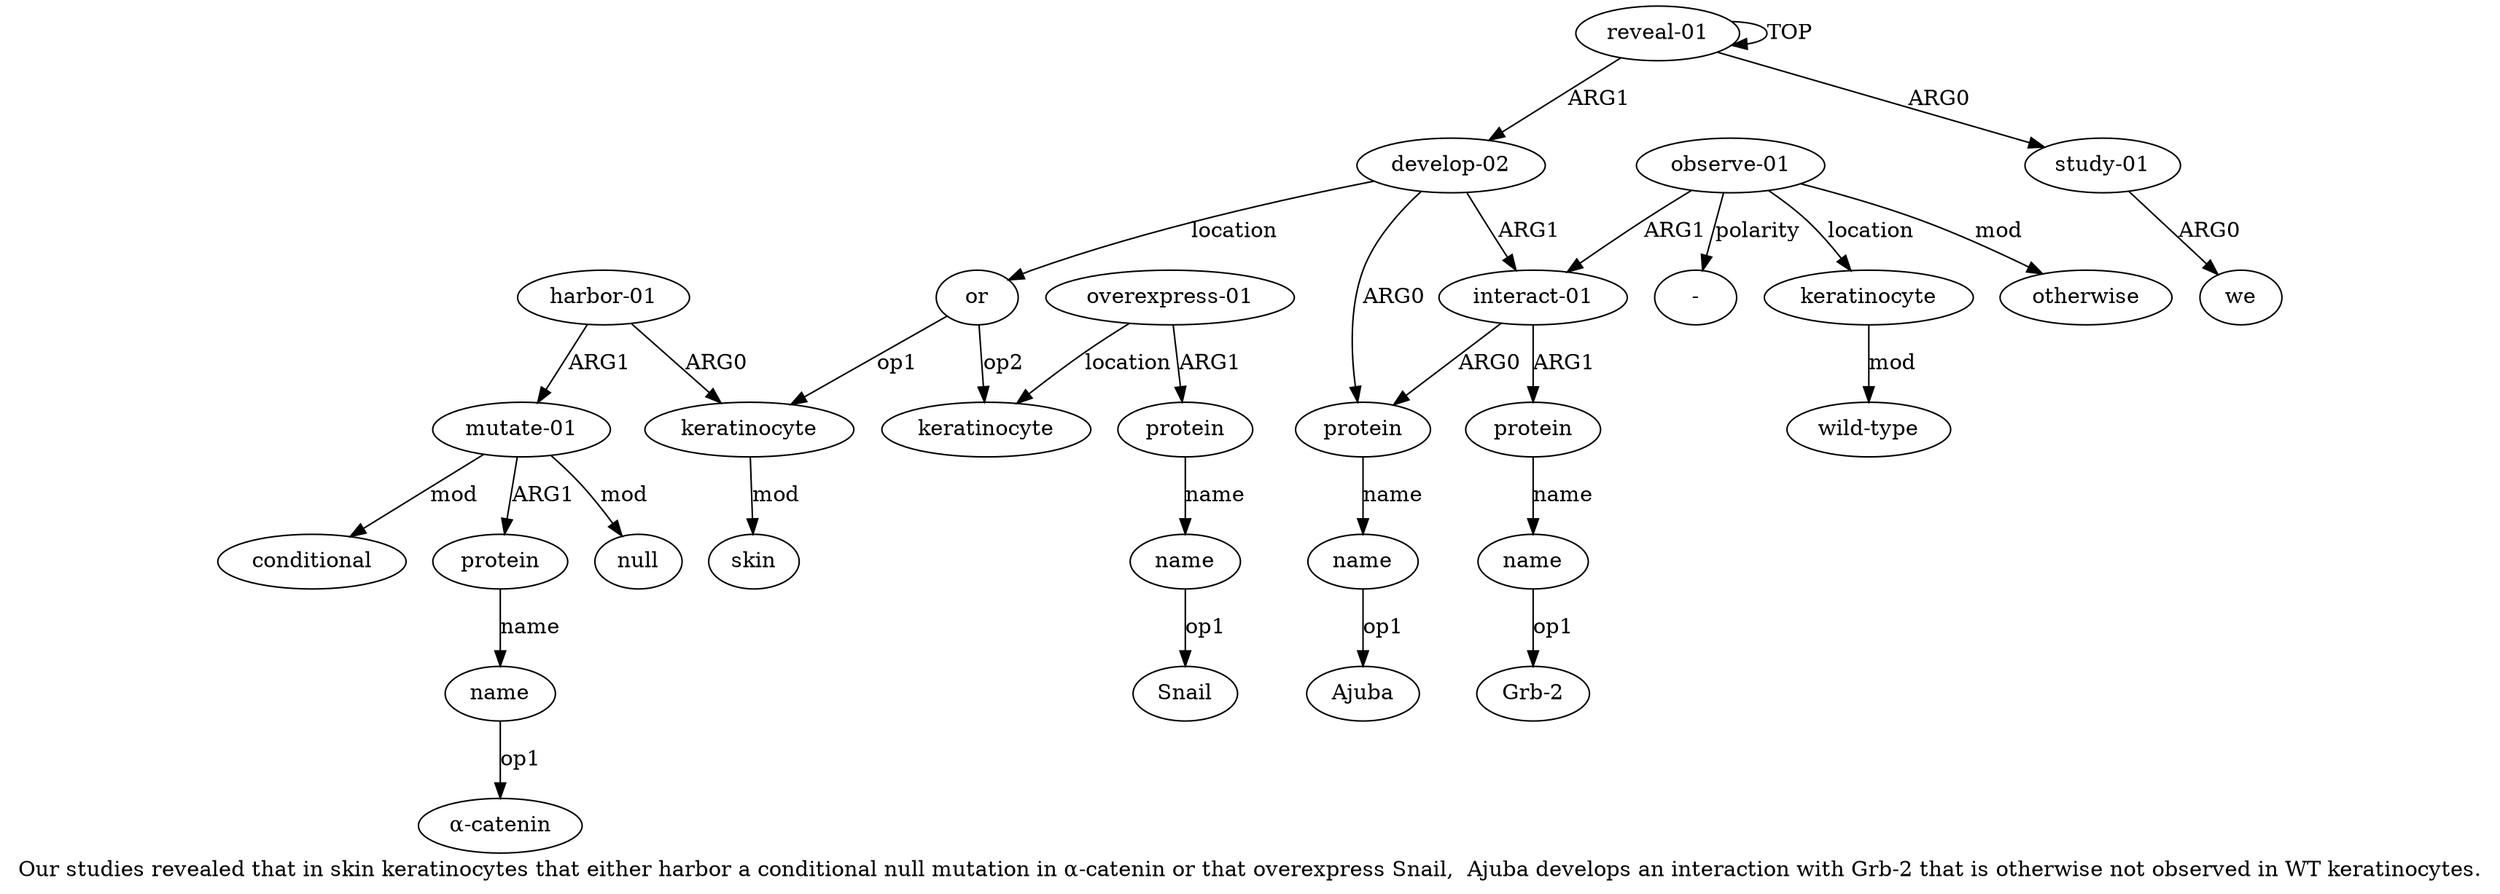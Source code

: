 digraph  {
	graph [label="Our studies revealed that in skin keratinocytes that either harbor a conditional null mutation in α-catenin or that overexpress \
Snail,  Ajuba develops an interaction with Grb-2 that is otherwise not observed in WT keratinocytes."];
	node [label="\N"];
	a20	 [color=black,
		gold_ind=20,
		gold_label=conditional,
		label=conditional,
		test_ind=20,
		test_label=conditional];
	a21	 [color=black,
		gold_ind=21,
		gold_label=skin,
		label=skin,
		test_ind=21,
		test_label=skin];
	a22	 [color=black,
		gold_ind=22,
		gold_label=keratinocyte,
		label=keratinocyte,
		test_ind=22,
		test_label=keratinocyte];
	a23	 [color=black,
		gold_ind=23,
		gold_label="overexpress-01",
		label="overexpress-01",
		test_ind=23,
		test_label="overexpress-01"];
	a23 -> a22 [key=0,
	color=black,
	gold_label=location,
	label=location,
	test_label=location];
a24 [color=black,
	gold_ind=24,
	gold_label=protein,
	label=protein,
	test_ind=24,
	test_label=protein];
a23 -> a24 [key=0,
color=black,
gold_label=ARG1,
label=ARG1,
test_label=ARG1];
a25 [color=black,
gold_ind=25,
gold_label=name,
label=name,
test_ind=25,
test_label=name];
a24 -> a25 [key=0,
color=black,
gold_label=name,
label=name,
test_label=name];
"a25 Snail" [color=black,
gold_ind=-1,
gold_label=Snail,
label=Snail,
test_ind=-1,
test_label=Snail];
a25 -> "a25 Snail" [key=0,
color=black,
gold_label=op1,
label=op1,
test_label=op1];
"a9 -" [color=black,
gold_ind=-1,
gold_label="-",
label="-",
test_ind=-1,
test_label="-"];
"a8 Grb-2" [color=black,
gold_ind=-1,
gold_label="Grb-2",
label="Grb-2",
test_ind=-1,
test_label="Grb-2"];
"a5 Ajuba" [color=black,
gold_ind=-1,
gold_label=Ajuba,
label=Ajuba,
test_ind=-1,
test_label=Ajuba];
"a18 α-catenin" [color=black,
gold_ind=-1,
gold_label="α-catenin",
label="α-catenin",
test_ind=-1,
test_label="α-catenin"];
a15 [color=black,
gold_ind=15,
gold_label="harbor-01",
label="harbor-01",
test_ind=15,
test_label="harbor-01"];
a14 [color=black,
gold_ind=14,
gold_label=keratinocyte,
label=keratinocyte,
test_ind=14,
test_label=keratinocyte];
a15 -> a14 [key=0,
color=black,
gold_label=ARG0,
label=ARG0,
test_label=ARG0];
a16 [color=black,
gold_ind=16,
gold_label="mutate-01",
label="mutate-01",
test_ind=16,
test_label="mutate-01"];
a15 -> a16 [key=0,
color=black,
gold_label=ARG1,
label=ARG1,
test_label=ARG1];
a14 -> a21 [key=0,
color=black,
gold_label=mod,
label=mod,
test_label=mod];
a17 [color=black,
gold_ind=17,
gold_label=protein,
label=protein,
test_ind=17,
test_label=protein];
a18 [color=black,
gold_ind=18,
gold_label=name,
label=name,
test_ind=18,
test_label=name];
a17 -> a18 [key=0,
color=black,
gold_label=name,
label=name,
test_label=name];
a16 -> a20 [key=0,
color=black,
gold_label=mod,
label=mod,
test_label=mod];
a16 -> a17 [key=0,
color=black,
gold_label=ARG1,
label=ARG1,
test_label=ARG1];
a19 [color=black,
gold_ind=19,
gold_label=null,
label=null,
test_ind=19,
test_label=null];
a16 -> a19 [key=0,
color=black,
gold_label=mod,
label=mod,
test_label=mod];
a11 [color=black,
gold_ind=11,
gold_label=keratinocyte,
label=keratinocyte,
test_ind=11,
test_label=keratinocyte];
a12 [color=black,
gold_ind=12,
gold_label="wild-type",
label="wild-type",
test_ind=12,
test_label="wild-type"];
a11 -> a12 [key=0,
color=black,
gold_label=mod,
label=mod,
test_label=mod];
a10 [color=black,
gold_ind=10,
gold_label=otherwise,
label=otherwise,
test_ind=10,
test_label=otherwise];
a13 [color=black,
gold_ind=13,
gold_label=or,
label=or,
test_ind=13,
test_label=or];
a13 -> a22 [key=0,
color=black,
gold_label=op2,
label=op2,
test_label=op2];
a13 -> a14 [key=0,
color=black,
gold_label=op1,
label=op1,
test_label=op1];
a18 -> "a18 α-catenin" [key=0,
color=black,
gold_label=op1,
label=op1,
test_label=op1];
a1 [color=black,
gold_ind=1,
gold_label="study-01",
label="study-01",
test_ind=1,
test_label="study-01"];
a2 [color=black,
gold_ind=2,
gold_label=we,
label=we,
test_ind=2,
test_label=we];
a1 -> a2 [key=0,
color=black,
gold_label=ARG0,
label=ARG0,
test_label=ARG0];
a0 [color=black,
gold_ind=0,
gold_label="reveal-01",
label="reveal-01",
test_ind=0,
test_label="reveal-01"];
a0 -> a1 [key=0,
color=black,
gold_label=ARG0,
label=ARG0,
test_label=ARG0];
a0 -> a0 [key=0,
color=black,
gold_label=TOP,
label=TOP,
test_label=TOP];
a3 [color=black,
gold_ind=3,
gold_label="develop-02",
label="develop-02",
test_ind=3,
test_label="develop-02"];
a0 -> a3 [key=0,
color=black,
gold_label=ARG1,
label=ARG1,
test_label=ARG1];
a3 -> a13 [key=0,
color=black,
gold_label=location,
label=location,
test_label=location];
a4 [color=black,
gold_ind=4,
gold_label=protein,
label=protein,
test_ind=4,
test_label=protein];
a3 -> a4 [key=0,
color=black,
gold_label=ARG0,
label=ARG0,
test_label=ARG0];
a6 [color=black,
gold_ind=6,
gold_label="interact-01",
label="interact-01",
test_ind=6,
test_label="interact-01"];
a3 -> a6 [key=0,
color=black,
gold_label=ARG1,
label=ARG1,
test_label=ARG1];
a5 [color=black,
gold_ind=5,
gold_label=name,
label=name,
test_ind=5,
test_label=name];
a5 -> "a5 Ajuba" [key=0,
color=black,
gold_label=op1,
label=op1,
test_label=op1];
a4 -> a5 [key=0,
color=black,
gold_label=name,
label=name,
test_label=name];
a7 [color=black,
gold_ind=7,
gold_label=protein,
label=protein,
test_ind=7,
test_label=protein];
a8 [color=black,
gold_ind=8,
gold_label=name,
label=name,
test_ind=8,
test_label=name];
a7 -> a8 [key=0,
color=black,
gold_label=name,
label=name,
test_label=name];
a6 -> a4 [key=0,
color=black,
gold_label=ARG0,
label=ARG0,
test_label=ARG0];
a6 -> a7 [key=0,
color=black,
gold_label=ARG1,
label=ARG1,
test_label=ARG1];
a9 [color=black,
gold_ind=9,
gold_label="observe-01",
label="observe-01",
test_ind=9,
test_label="observe-01"];
a9 -> "a9 -" [key=0,
color=black,
gold_label=polarity,
label=polarity,
test_label=polarity];
a9 -> a11 [key=0,
color=black,
gold_label=location,
label=location,
test_label=location];
a9 -> a10 [key=0,
color=black,
gold_label=mod,
label=mod,
test_label=mod];
a9 -> a6 [key=0,
color=black,
gold_label=ARG1,
label=ARG1,
test_label=ARG1];
a8 -> "a8 Grb-2" [key=0,
color=black,
gold_label=op1,
label=op1,
test_label=op1];
}
